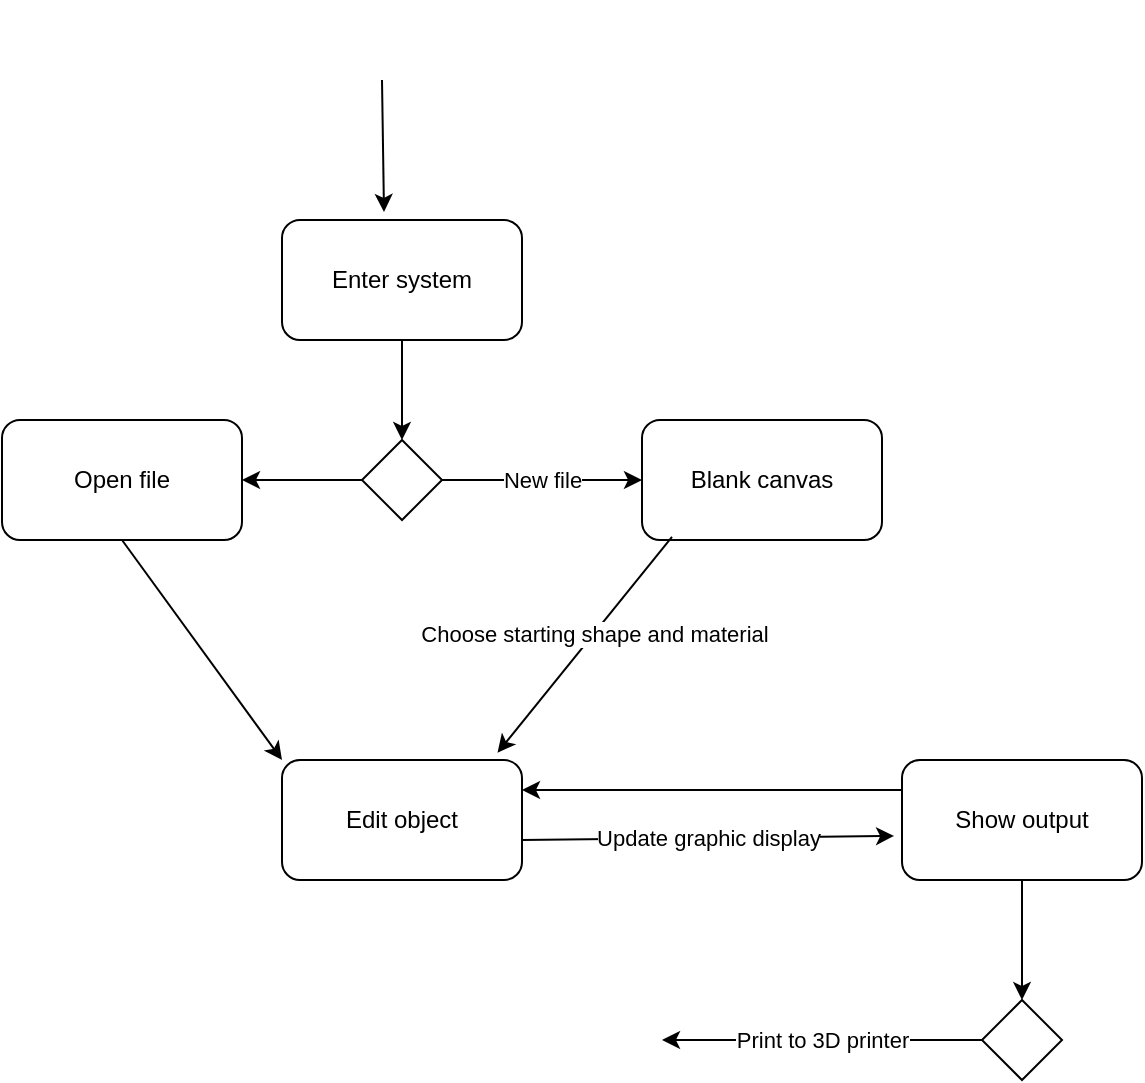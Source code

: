 <mxfile version="16.2.2" type="github">
  <diagram id="ELG3nIPZtsuA4GLGCF9C" name="Page-1">
    <mxGraphModel dx="1186" dy="650" grid="1" gridSize="10" guides="1" tooltips="1" connect="1" arrows="1" fold="1" page="1" pageScale="1" pageWidth="850" pageHeight="1100" math="0" shadow="0">
      <root>
        <mxCell id="0" />
        <mxCell id="1" parent="0" />
        <mxCell id="Y7o6XOKcOERanXRaPvZE-1" value="" style="shape=image;html=1;verticalAlign=top;verticalLabelPosition=bottom;labelBackgroundColor=#ffffff;imageAspect=0;aspect=fixed;image=https://cdn4.iconfinder.com/data/icons/essential-app-2/16/record-round-circle-dot-128.png" parent="1" vertex="1">
          <mxGeometry x="350" y="30" width="40" height="40" as="geometry" />
        </mxCell>
        <mxCell id="Y7o6XOKcOERanXRaPvZE-2" value="" style="endArrow=classic;html=1;rounded=0;exitX=0.5;exitY=1;exitDx=0;exitDy=0;entryX=0.425;entryY=-0.067;entryDx=0;entryDy=0;entryPerimeter=0;" parent="1" source="Y7o6XOKcOERanXRaPvZE-1" target="Y7o6XOKcOERanXRaPvZE-4" edge="1">
          <mxGeometry width="50" height="50" relative="1" as="geometry">
            <mxPoint x="400" y="260" as="sourcePoint" />
            <mxPoint x="180" y="155" as="targetPoint" />
          </mxGeometry>
        </mxCell>
        <mxCell id="Y7o6XOKcOERanXRaPvZE-4" value="Enter system" style="rounded=1;whiteSpace=wrap;html=1;" parent="1" vertex="1">
          <mxGeometry x="320" y="140" width="120" height="60" as="geometry" />
        </mxCell>
        <mxCell id="Y7o6XOKcOERanXRaPvZE-5" value="" style="endArrow=classic;html=1;rounded=0;exitX=0.5;exitY=1;exitDx=0;exitDy=0;entryX=0.5;entryY=0;entryDx=0;entryDy=0;" parent="1" source="Y7o6XOKcOERanXRaPvZE-4" target="Y7o6XOKcOERanXRaPvZE-7" edge="1">
          <mxGeometry width="50" height="50" relative="1" as="geometry">
            <mxPoint x="400" y="260" as="sourcePoint" />
            <mxPoint x="380" y="250" as="targetPoint" />
          </mxGeometry>
        </mxCell>
        <mxCell id="Y7o6XOKcOERanXRaPvZE-7" value="" style="rhombus;whiteSpace=wrap;html=1;" parent="1" vertex="1">
          <mxGeometry x="360" y="250" width="40" height="40" as="geometry" />
        </mxCell>
        <mxCell id="Y7o6XOKcOERanXRaPvZE-8" value="" style="endArrow=classic;html=1;rounded=0;entryX=1;entryY=0.5;entryDx=0;entryDy=0;exitX=0;exitY=0.5;exitDx=0;exitDy=0;" parent="1" source="Y7o6XOKcOERanXRaPvZE-7" target="Y7o6XOKcOERanXRaPvZE-9" edge="1">
          <mxGeometry width="50" height="50" relative="1" as="geometry">
            <mxPoint x="350" y="270" as="sourcePoint" />
            <mxPoint x="300" y="270" as="targetPoint" />
          </mxGeometry>
        </mxCell>
        <mxCell id="Y7o6XOKcOERanXRaPvZE-9" value="Open file" style="rounded=1;whiteSpace=wrap;html=1;" parent="1" vertex="1">
          <mxGeometry x="180" y="240" width="120" height="60" as="geometry" />
        </mxCell>
        <mxCell id="GQBndkDP9qIrQhqpSyb7-4" value="New file" style="endArrow=classic;html=1;rounded=0;exitX=1;exitY=0.5;exitDx=0;exitDy=0;" parent="1" source="Y7o6XOKcOERanXRaPvZE-7" edge="1">
          <mxGeometry width="50" height="50" relative="1" as="geometry">
            <mxPoint x="520" y="260" as="sourcePoint" />
            <mxPoint x="500" y="270" as="targetPoint" />
          </mxGeometry>
        </mxCell>
        <mxCell id="GQBndkDP9qIrQhqpSyb7-5" value="Blank canvas" style="rounded=1;whiteSpace=wrap;html=1;" parent="1" vertex="1">
          <mxGeometry x="500" y="240" width="120" height="60" as="geometry" />
        </mxCell>
        <mxCell id="GQBndkDP9qIrQhqpSyb7-6" value="Edit object" style="rounded=1;whiteSpace=wrap;html=1;" parent="1" vertex="1">
          <mxGeometry x="320" y="410" width="120" height="60" as="geometry" />
        </mxCell>
        <mxCell id="GQBndkDP9qIrQhqpSyb7-7" value="" style="endArrow=classic;html=1;rounded=0;entryX=0;entryY=0;entryDx=0;entryDy=0;" parent="1" target="GQBndkDP9qIrQhqpSyb7-6" edge="1">
          <mxGeometry width="50" height="50" relative="1" as="geometry">
            <mxPoint x="240" y="300" as="sourcePoint" />
            <mxPoint x="290" y="250" as="targetPoint" />
          </mxGeometry>
        </mxCell>
        <mxCell id="GQBndkDP9qIrQhqpSyb7-8" value="" style="endArrow=classic;html=1;rounded=0;exitX=0.125;exitY=0.973;exitDx=0;exitDy=0;exitPerimeter=0;entryX=0.898;entryY=-0.06;entryDx=0;entryDy=0;entryPerimeter=0;" parent="1" source="GQBndkDP9qIrQhqpSyb7-5" target="GQBndkDP9qIrQhqpSyb7-6" edge="1">
          <mxGeometry width="50" height="50" relative="1" as="geometry">
            <mxPoint x="520" y="360" as="sourcePoint" />
            <mxPoint x="570" y="310" as="targetPoint" />
          </mxGeometry>
        </mxCell>
        <mxCell id="GQBndkDP9qIrQhqpSyb7-9" value="Choose starting shape and material" style="edgeLabel;html=1;align=center;verticalAlign=middle;resizable=0;points=[];" parent="GQBndkDP9qIrQhqpSyb7-8" vertex="1" connectable="0">
          <mxGeometry x="-0.098" relative="1" as="geometry">
            <mxPoint as="offset" />
          </mxGeometry>
        </mxCell>
        <mxCell id="GQBndkDP9qIrQhqpSyb7-10" value="" style="rhombus;whiteSpace=wrap;html=1;" parent="1" vertex="1">
          <mxGeometry x="670" y="530" width="40" height="40" as="geometry" />
        </mxCell>
        <mxCell id="GQBndkDP9qIrQhqpSyb7-11" value="" style="endArrow=classic;html=1;rounded=0;exitX=0.5;exitY=1;exitDx=0;exitDy=0;" parent="1" target="GQBndkDP9qIrQhqpSyb7-10" edge="1">
          <mxGeometry width="50" height="50" relative="1" as="geometry">
            <mxPoint x="690" y="470" as="sourcePoint" />
            <mxPoint x="880" y="410" as="targetPoint" />
          </mxGeometry>
        </mxCell>
        <mxCell id="GQBndkDP9qIrQhqpSyb7-12" value="Update graphic display" style="endArrow=classic;html=1;rounded=0;entryX=-0.033;entryY=0.633;entryDx=0;entryDy=0;entryPerimeter=0;" parent="1" edge="1" target="R92QJJ_KU8hphDVG4ZgR-1">
          <mxGeometry width="50" height="50" relative="1" as="geometry">
            <mxPoint x="440" y="450" as="sourcePoint" />
            <mxPoint x="490" y="400" as="targetPoint" />
          </mxGeometry>
        </mxCell>
        <mxCell id="R92QJJ_KU8hphDVG4ZgR-1" value="Show output" style="rounded=1;whiteSpace=wrap;html=1;" vertex="1" parent="1">
          <mxGeometry x="630" y="410" width="120" height="60" as="geometry" />
        </mxCell>
        <mxCell id="R92QJJ_KU8hphDVG4ZgR-2" value="" style="endArrow=classic;html=1;rounded=0;exitX=0;exitY=0.25;exitDx=0;exitDy=0;entryX=1;entryY=0.25;entryDx=0;entryDy=0;" edge="1" parent="1" source="R92QJJ_KU8hphDVG4ZgR-1" target="GQBndkDP9qIrQhqpSyb7-6">
          <mxGeometry width="50" height="50" relative="1" as="geometry">
            <mxPoint x="400" y="360" as="sourcePoint" />
            <mxPoint x="450" y="310" as="targetPoint" />
          </mxGeometry>
        </mxCell>
        <mxCell id="R92QJJ_KU8hphDVG4ZgR-3" value="Print to 3D printer" style="endArrow=classic;html=1;rounded=0;exitX=0;exitY=0.5;exitDx=0;exitDy=0;" edge="1" parent="1" source="GQBndkDP9qIrQhqpSyb7-10">
          <mxGeometry width="50" height="50" relative="1" as="geometry">
            <mxPoint x="400" y="520" as="sourcePoint" />
            <mxPoint x="510" y="550" as="targetPoint" />
          </mxGeometry>
        </mxCell>
      </root>
    </mxGraphModel>
  </diagram>
</mxfile>
